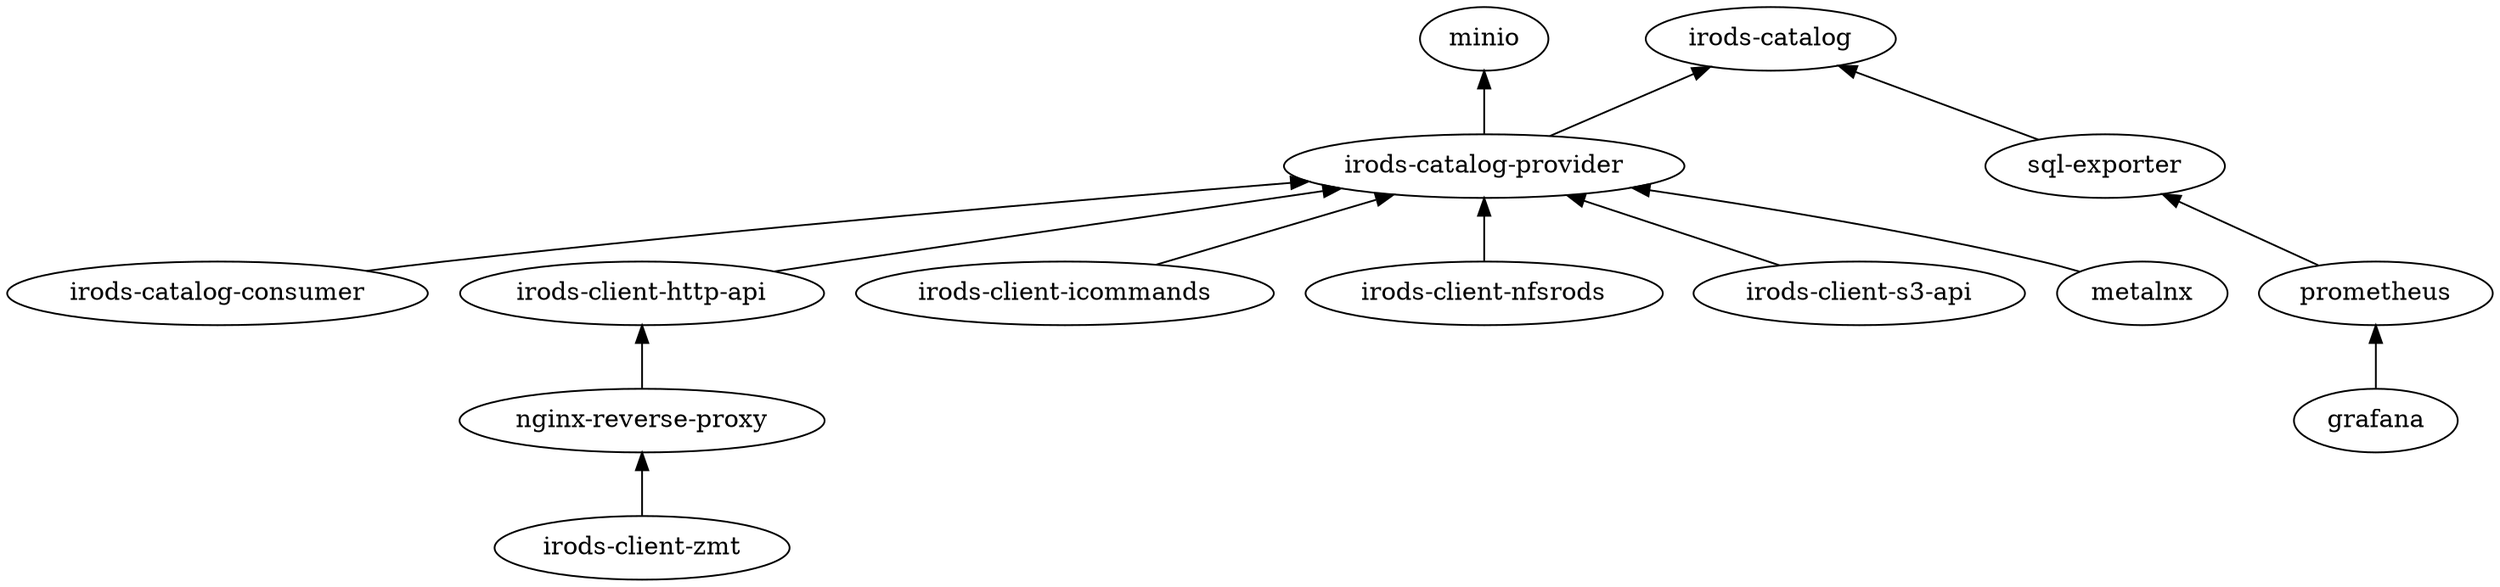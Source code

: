 digraph G {

  rankdir="BT"

  catalog        [label = "irods-catalog"];
  provider       [label = "irods-catalog-provider"];
  consumer       [label = "irods-catalog-consumer"];
  http           [label = "irods-client-http-api"];
  icommands      [label = "irods-client-icommands"];
  nfsrods        [label = "irods-client-nfsrods"];
  nginx          [label = "nginx-reverse-proxy"];
  s3             [label = "irods-client-s3-api"];
  zmt            [label = "irods-client-zmt"];
  metalnx        [label = "metalnx"];
  minio          [label = "minio"];
  sql_exporter   [label = "sql-exporter"];
  prometheus     [label = "prometheus"];
  grafana        [label = "grafana"];

  provider -> catalog;
  consumer -> provider;
  icommands -> provider;
  nginx -> http;
  zmt -> nginx;
  metalnx -> provider;
  http -> provider;
  s3 -> provider;
  nfsrods -> provider;
  provider -> minio;
  sql_exporter -> catalog;
  prometheus -> sql_exporter;
  grafana -> prometheus;

}
